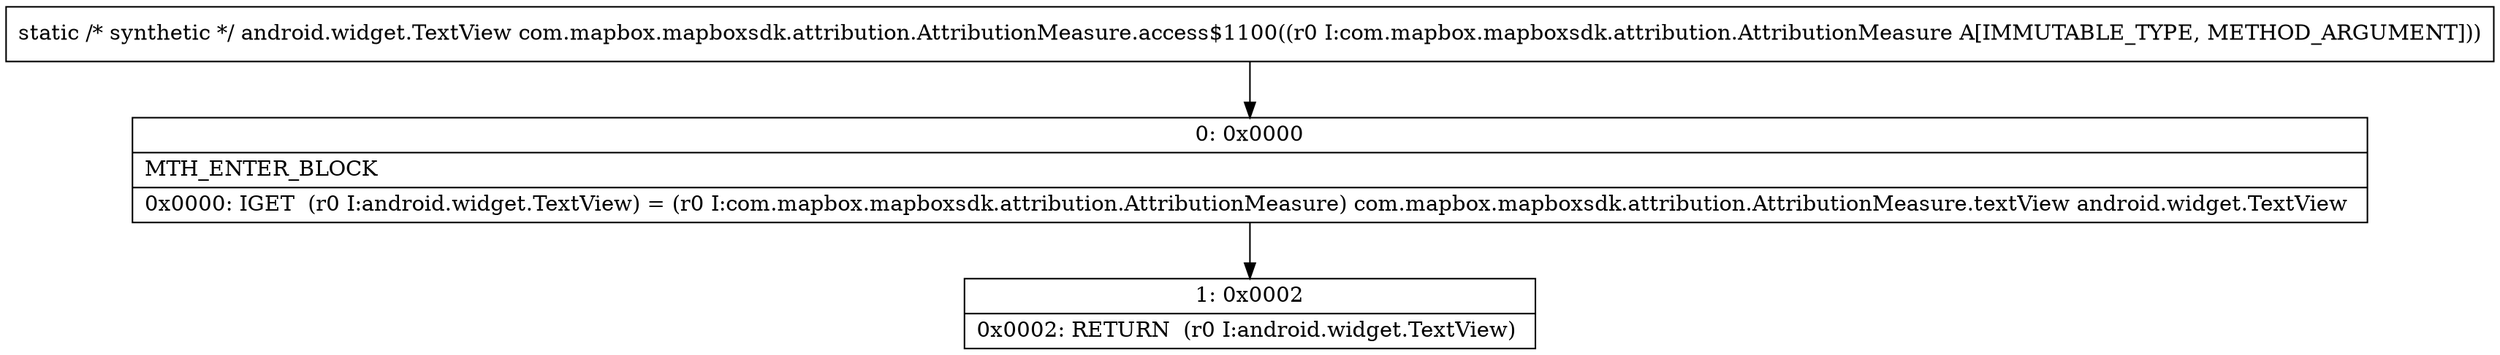 digraph "CFG forcom.mapbox.mapboxsdk.attribution.AttributionMeasure.access$1100(Lcom\/mapbox\/mapboxsdk\/attribution\/AttributionMeasure;)Landroid\/widget\/TextView;" {
Node_0 [shape=record,label="{0\:\ 0x0000|MTH_ENTER_BLOCK\l|0x0000: IGET  (r0 I:android.widget.TextView) = (r0 I:com.mapbox.mapboxsdk.attribution.AttributionMeasure) com.mapbox.mapboxsdk.attribution.AttributionMeasure.textView android.widget.TextView \l}"];
Node_1 [shape=record,label="{1\:\ 0x0002|0x0002: RETURN  (r0 I:android.widget.TextView) \l}"];
MethodNode[shape=record,label="{static \/* synthetic *\/ android.widget.TextView com.mapbox.mapboxsdk.attribution.AttributionMeasure.access$1100((r0 I:com.mapbox.mapboxsdk.attribution.AttributionMeasure A[IMMUTABLE_TYPE, METHOD_ARGUMENT])) }"];
MethodNode -> Node_0;
Node_0 -> Node_1;
}

